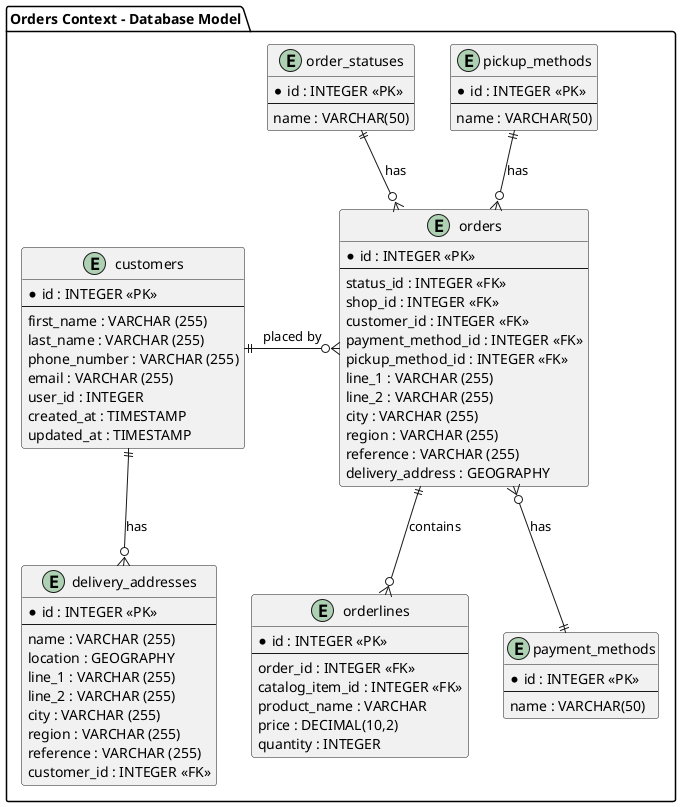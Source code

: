 @startuml database

package "Orders Context - Database Model" {

    entity "customers" as customers {
      * id : INTEGER <<PK>>
      --
      first_name : VARCHAR (255)
      last_name : VARCHAR (255)
      phone_number : VARCHAR (255)
      email : VARCHAR (255)
      user_id : INTEGER
      created_at : TIMESTAMP
      updated_at : TIMESTAMP
    }
    
    entity "delivery_addresses" as delivery_address{
      * id : INTEGER <<PK>>
      --
      name : VARCHAR (255)
      location : GEOGRAPHY
      line_1 : VARCHAR (255)
      line_2 : VARCHAR (255)
      city : VARCHAR (255)
      region : VARCHAR (255)
      reference : VARCHAR (255)
      customer_id : INTEGER <<FK>>
    }

    entity "orders" as orders {
      * id : INTEGER <<PK>>
      --
      status_id : INTEGER <<FK>>
      shop_id : INTEGER <<FK>>
      customer_id : INTEGER <<FK>>
      payment_method_id : INTEGER <<FK>>
      pickup_method_id : INTEGER <<FK>>
      line_1 : VARCHAR (255)
      line_2 : VARCHAR (255)
      city : VARCHAR (255)
      region : VARCHAR (255)
      reference : VARCHAR (255)
      delivery_address : GEOGRAPHY
    }

    entity "order_statuses" as order_status {
      * id : INTEGER <<PK>>
      --
      name : VARCHAR(50)
    }

    entity "payment_methods" as payment_method {
      * id : INTEGER <<PK>>
      --
      name : VARCHAR(50)
    }

    entity "pickup_methods" as delivery_method {
      * id : INTEGER <<PK>>
      --
      name : VARCHAR(50)
    }

    entity "orderlines" as orderlines {
      * id : INTEGER <<PK>>
      --
      order_id : INTEGER <<FK>>
      catalog_item_id : INTEGER <<FK>>
      product_name : VARCHAR
      price : DECIMAL(10,2)
      quantity : INTEGER
    }

    orders ||--o{ orderlines : "contains"
    orders }o-up-|| order_status : "has"
    orders }o-up-|| delivery_method : "has"
    orders }o--|| payment_method : "has"
    orders }o-left-|| customers : "placed by"
    customers ||--o{ delivery_address : "has"
}

@enduml
